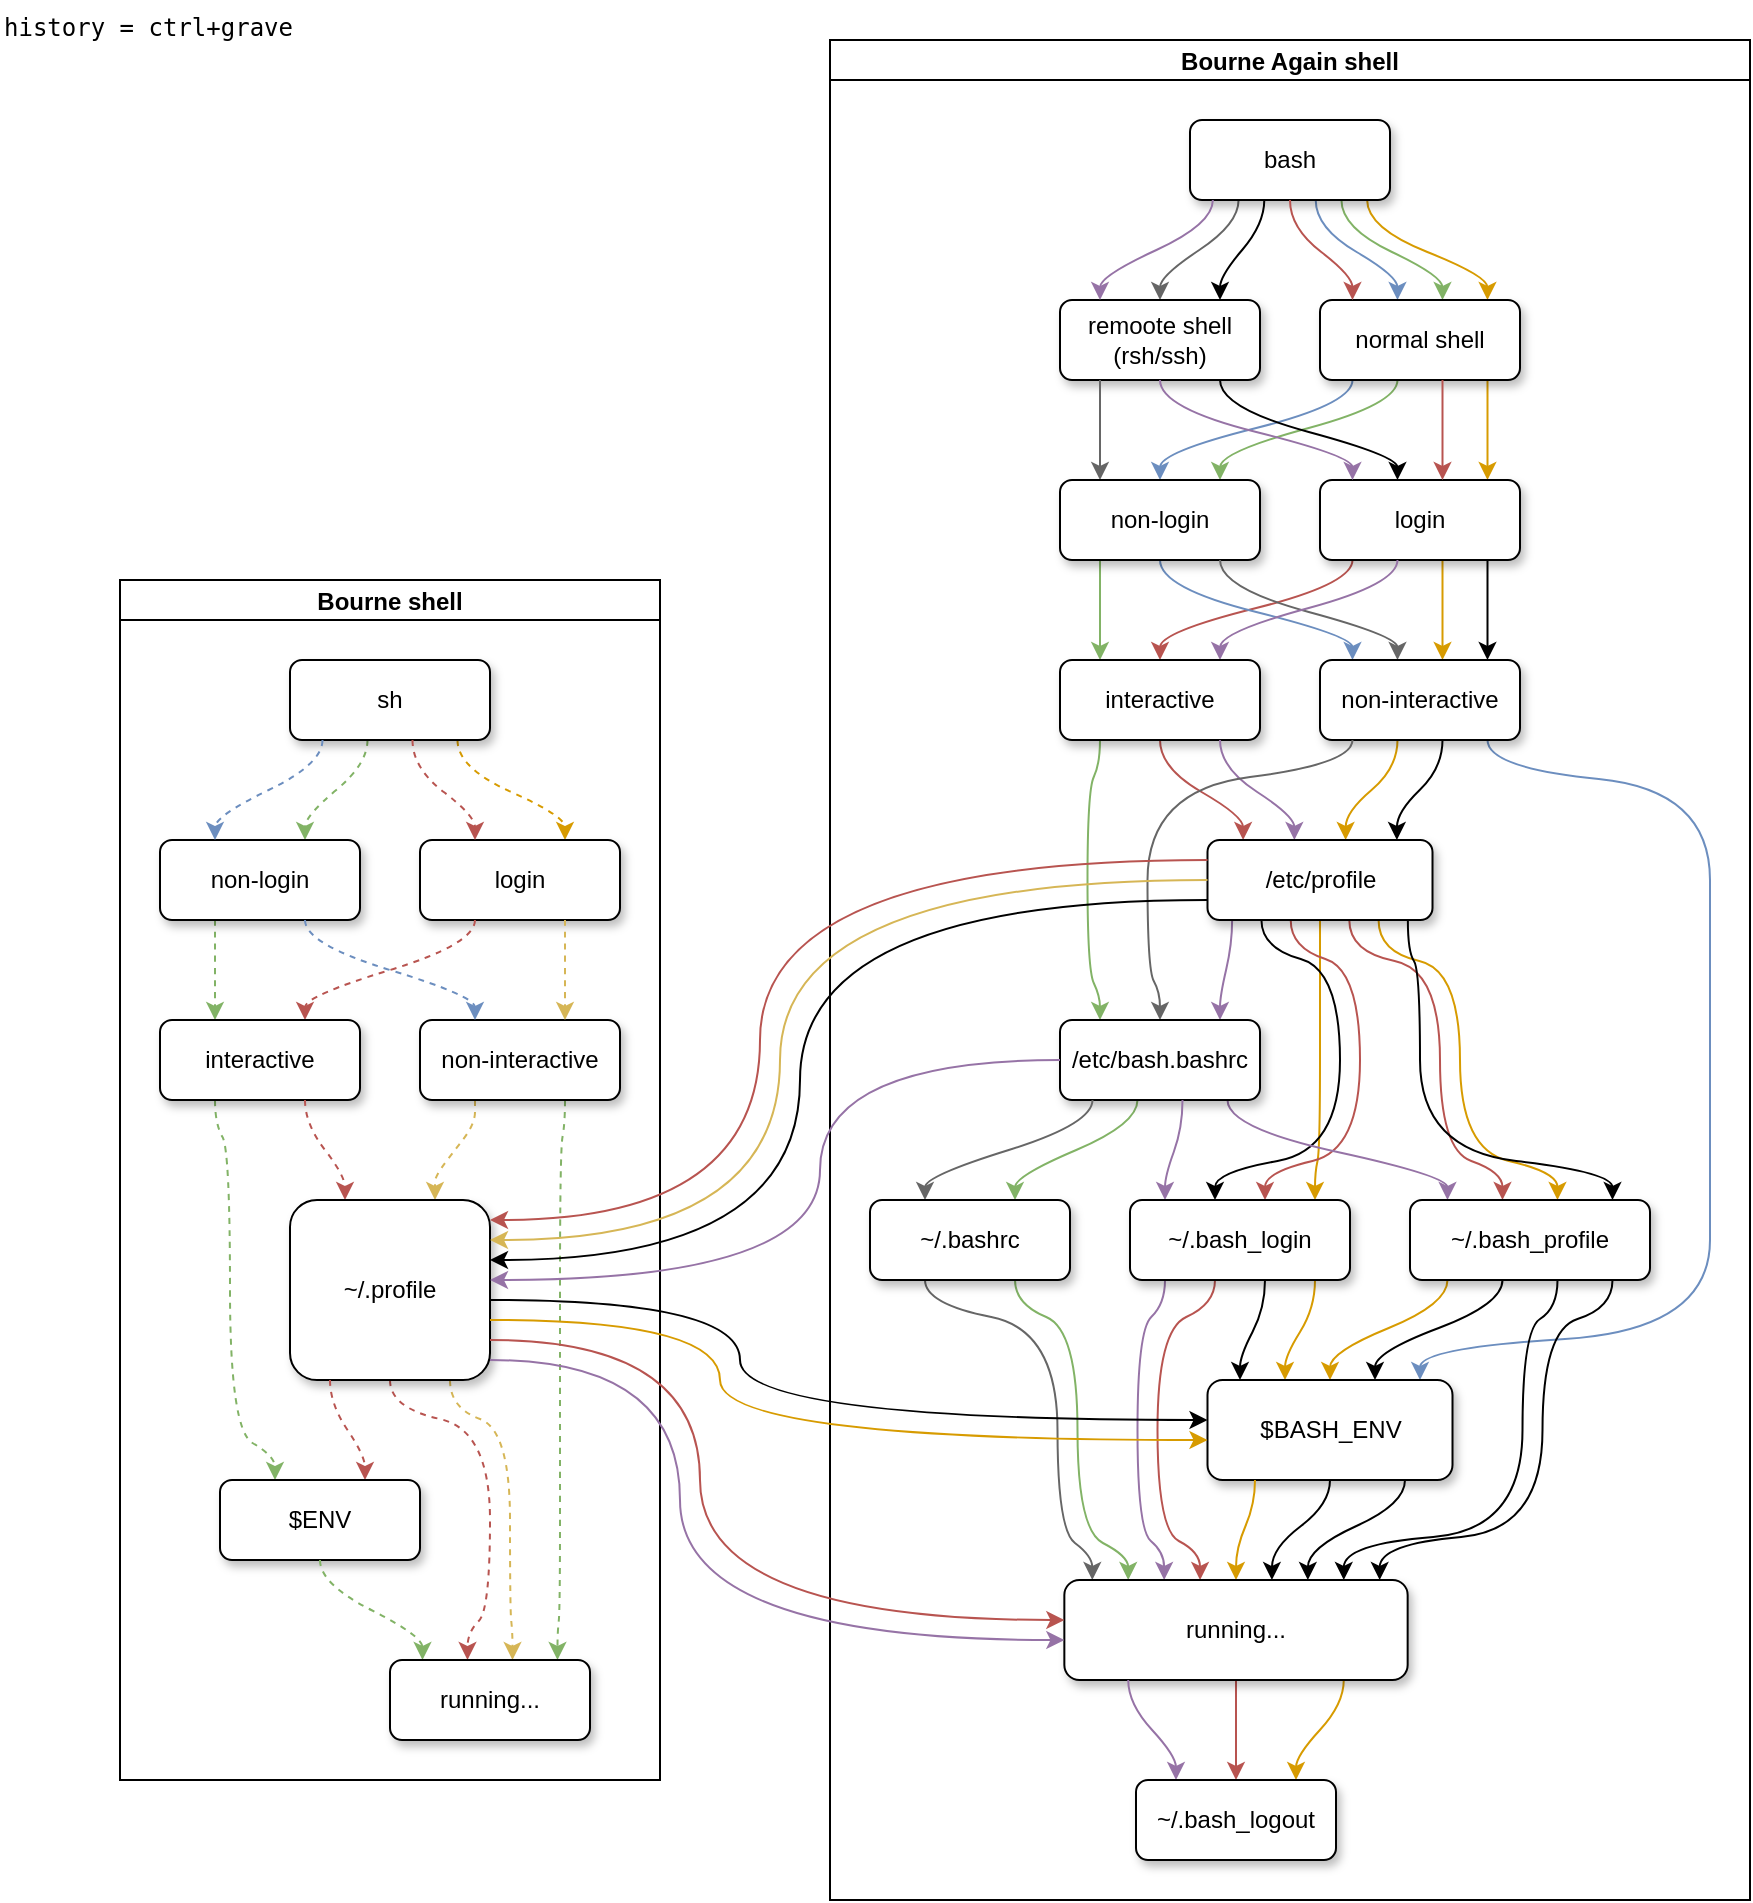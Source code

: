 <mxfile>
    <diagram id="Lv-_-L0VirUqEe9WQdkN" name="Page-1">
        <mxGraphModel dx="4520" dy="4205" grid="1" gridSize="10" guides="1" tooltips="1" connect="1" arrows="1" fold="1" page="1" pageScale="1" pageWidth="850" pageHeight="1100" math="0" shadow="0">
            <root>
                <mxCell id="0"/>
                <mxCell id="1" parent="0"/>
                <mxCell id="160" value="Bourne shell" style="swimlane;startSize=20;horizontal=1;childLayout=flowLayout;flowOrientation=north;resizable=0;interRankCellSpacing=50;containerType=tree;rounded=0;shadow=0;glass=0;sketch=0;gradientColor=none;" parent="1" vertex="1">
                    <mxGeometry x="70" y="300" width="270" height="600" as="geometry"/>
                </mxCell>
                <mxCell id="430" style="edgeStyle=orthogonalEdgeStyle;orthogonalLoop=1;jettySize=auto;html=1;noEdgeStyle=1;orthogonal=1;curved=1;fillColor=#ffe6cc;strokeColor=#d79b00;dashed=1;" parent="160" source="161" target="164" edge="1">
                    <mxGeometry relative="1" as="geometry">
                        <Array as="points">
                            <mxPoint x="168.75" y="94"/>
                            <mxPoint x="222.5" y="118"/>
                        </Array>
                    </mxGeometry>
                </mxCell>
                <mxCell id="431" style="edgeStyle=orthogonalEdgeStyle;orthogonalLoop=1;jettySize=auto;html=1;noEdgeStyle=1;orthogonal=1;curved=1;fillColor=#d5e8d4;strokeColor=#82b366;dashed=1;" parent="160" source="161" target="162" edge="1">
                    <mxGeometry relative="1" as="geometry">
                        <Array as="points">
                            <mxPoint x="123.75" y="92"/>
                            <mxPoint x="92.5" y="118"/>
                        </Array>
                    </mxGeometry>
                </mxCell>
                <mxCell id="161" value="sh" style="whiteSpace=wrap;html=1;rounded=1;shadow=1;" parent="160" vertex="1">
                    <mxGeometry x="85" y="40" width="100" height="40" as="geometry"/>
                </mxCell>
                <mxCell id="182" style="edgeStyle=orthogonalEdgeStyle;orthogonalLoop=1;jettySize=auto;html=1;noEdgeStyle=1;orthogonal=1;curved=1;shadow=0;fillColor=#d5e8d4;strokeColor=#82b366;dashed=1;" parent="160" source="162" target="170" edge="1">
                    <mxGeometry relative="1" as="geometry">
                        <Array as="points">
                            <mxPoint x="47.5" y="182"/>
                            <mxPoint x="47.5" y="208"/>
                        </Array>
                    </mxGeometry>
                </mxCell>
                <mxCell id="162" value="non-login" style="whiteSpace=wrap;html=1;rounded=1;shadow=1;" parent="160" vertex="1">
                    <mxGeometry x="20" y="130" width="100" height="40" as="geometry"/>
                </mxCell>
                <mxCell id="163" value="" style="html=1;curved=1;noEdgeStyle=1;orthogonal=1;shadow=0;fillColor=#dae8fc;strokeColor=#6c8ebf;dashed=1;" parent="160" source="161" target="162" edge="1">
                    <mxGeometry relative="1" as="geometry">
                        <Array as="points">
                            <mxPoint x="101.25" y="92"/>
                            <mxPoint x="47.5" y="118"/>
                        </Array>
                    </mxGeometry>
                </mxCell>
                <mxCell id="164" value="login" style="whiteSpace=wrap;html=1;rounded=1;shadow=1;" parent="160" vertex="1">
                    <mxGeometry x="150" y="130" width="100" height="40" as="geometry"/>
                </mxCell>
                <mxCell id="165" value="" style="html=1;curved=1;noEdgeStyle=1;orthogonal=1;shadow=0;fillColor=#f8cecc;strokeColor=#b85450;dashed=1;" parent="160" source="161" target="164" edge="1">
                    <mxGeometry relative="1" as="geometry">
                        <Array as="points">
                            <mxPoint x="146.25" y="94"/>
                            <mxPoint x="177.5" y="118"/>
                        </Array>
                    </mxGeometry>
                </mxCell>
                <mxCell id="178" style="edgeStyle=orthogonalEdgeStyle;orthogonalLoop=1;jettySize=auto;html=1;noEdgeStyle=1;orthogonal=1;curved=1;shadow=0;fillColor=#d5e8d4;strokeColor=#82b366;dashed=1;" parent="160" source="166" target="176" edge="1">
                    <mxGeometry relative="1" as="geometry">
                        <Array as="points">
                            <mxPoint x="222.5" y="272"/>
                            <mxPoint x="220" y="285"/>
                            <mxPoint x="220" y="425"/>
                            <mxPoint x="220" y="425"/>
                            <mxPoint x="220" y="515"/>
                            <mxPoint x="218.75" y="526"/>
                        </Array>
                    </mxGeometry>
                </mxCell>
                <mxCell id="298" style="edgeStyle=orthogonalEdgeStyle;rounded=1;orthogonalLoop=1;jettySize=auto;html=1;shadow=0;strokeWidth=1;noEdgeStyle=1;orthogonal=1;fillColor=#fff2cc;strokeColor=#d6b656;dashed=1;" parent="160" source="166" target="172" edge="1">
                    <mxGeometry relative="1" as="geometry">
                        <Array as="points">
                            <mxPoint x="177.5" y="272"/>
                            <mxPoint x="157.5" y="298"/>
                        </Array>
                    </mxGeometry>
                </mxCell>
                <mxCell id="166" value="non-interactive" style="whiteSpace=wrap;html=1;rounded=1;shadow=1;" parent="160" vertex="1">
                    <mxGeometry x="150" y="220" width="100" height="40" as="geometry"/>
                </mxCell>
                <mxCell id="167" value="" style="html=1;curved=1;noEdgeStyle=1;orthogonal=1;shadow=0;fillColor=#dae8fc;strokeColor=#6c8ebf;dashed=1;" parent="160" source="162" target="166" edge="1">
                    <mxGeometry relative="1" as="geometry">
                        <Array as="points">
                            <mxPoint x="92.5" y="182"/>
                            <mxPoint x="177.5" y="208"/>
                        </Array>
                    </mxGeometry>
                </mxCell>
                <mxCell id="168" value="" style="html=1;curved=1;noEdgeStyle=1;orthogonal=1;shadow=0;fillColor=#fff2cc;strokeColor=#d6b656;dashed=1;" parent="160" source="164" target="166" edge="1">
                    <mxGeometry relative="1" as="geometry">
                        <Array as="points">
                            <mxPoint x="222.5" y="182"/>
                            <mxPoint x="222.5" y="208"/>
                        </Array>
                    </mxGeometry>
                </mxCell>
                <mxCell id="169" value="" style="html=1;curved=1;noEdgeStyle=1;orthogonal=1;shadow=0;fillColor=#f8cecc;strokeColor=#b85450;dashed=1;" parent="160" source="164" target="170" edge="1">
                    <mxGeometry relative="1" as="geometry">
                        <mxPoint x="1817.5" y="3160" as="sourcePoint"/>
                        <Array as="points">
                            <mxPoint x="177.5" y="182"/>
                            <mxPoint x="92.5" y="208"/>
                        </Array>
                    </mxGeometry>
                </mxCell>
                <mxCell id="179" style="edgeStyle=orthogonalEdgeStyle;orthogonalLoop=1;jettySize=auto;html=1;noEdgeStyle=1;orthogonal=1;curved=1;shadow=0;fillColor=#d5e8d4;strokeColor=#82b366;dashed=1;" parent="160" source="170" target="174" edge="1">
                    <mxGeometry relative="1" as="geometry">
                        <Array as="points">
                            <mxPoint x="47.5" y="272"/>
                            <mxPoint x="55" y="285"/>
                            <mxPoint x="55" y="425"/>
                            <mxPoint x="77.5" y="438"/>
                        </Array>
                    </mxGeometry>
                </mxCell>
                <mxCell id="170" value="interactive" style="whiteSpace=wrap;html=1;rounded=1;shadow=1;" parent="160" vertex="1">
                    <mxGeometry x="20" y="220" width="100" height="40" as="geometry"/>
                </mxCell>
                <mxCell id="171" value="" style="html=1;curved=1;noEdgeStyle=1;orthogonal=1;shadow=0;fillColor=#f8cecc;strokeColor=#b85450;dashed=1;" parent="160" source="170" target="172" edge="1">
                    <mxGeometry relative="1" as="geometry">
                        <mxPoint x="1862.5" y="3210" as="sourcePoint"/>
                        <Array as="points">
                            <mxPoint x="92.5" y="272"/>
                            <mxPoint x="112.5" y="298"/>
                        </Array>
                    </mxGeometry>
                </mxCell>
                <mxCell id="180" style="edgeStyle=orthogonalEdgeStyle;orthogonalLoop=1;jettySize=auto;html=1;noEdgeStyle=1;orthogonal=1;curved=1;shadow=0;fillColor=#f8cecc;strokeColor=#b85450;dashed=1;" parent="160" source="172" target="176" edge="1">
                    <mxGeometry relative="1" as="geometry">
                        <Array as="points">
                            <mxPoint x="135" y="414"/>
                            <mxPoint x="185" y="425"/>
                            <mxPoint x="185" y="515"/>
                            <mxPoint x="173.75" y="526"/>
                        </Array>
                    </mxGeometry>
                </mxCell>
                <mxCell id="299" style="edgeStyle=orthogonalEdgeStyle;orthogonalLoop=1;jettySize=auto;html=1;shadow=0;strokeWidth=1;noEdgeStyle=1;orthogonal=1;curved=1;fillColor=#fff2cc;strokeColor=#d6b656;dashed=1;" parent="160" source="172" target="176" edge="1">
                    <mxGeometry relative="1" as="geometry">
                        <Array as="points">
                            <mxPoint x="165" y="414"/>
                            <mxPoint x="195" y="425"/>
                            <mxPoint x="195" y="515"/>
                            <mxPoint x="196.25" y="526"/>
                        </Array>
                    </mxGeometry>
                </mxCell>
                <mxCell id="172" value="~/.profile" style="whiteSpace=wrap;html=1;rounded=1;shadow=1;" parent="160" vertex="1">
                    <mxGeometry x="85" y="310" width="100" height="90" as="geometry"/>
                </mxCell>
                <mxCell id="173" value="" style="html=1;curved=1;noEdgeStyle=1;orthogonal=1;shadow=0;fillColor=#f8cecc;strokeColor=#b85450;dashed=1;" parent="160" source="172" target="174" edge="1">
                    <mxGeometry relative="1" as="geometry">
                        <mxPoint x="1800" y="3220" as="sourcePoint"/>
                        <Array as="points">
                            <mxPoint x="105" y="412"/>
                            <mxPoint x="122.5" y="438"/>
                        </Array>
                    </mxGeometry>
                </mxCell>
                <mxCell id="174" value="$ENV" style="whiteSpace=wrap;html=1;rounded=1;shadow=1;" parent="160" vertex="1">
                    <mxGeometry x="50" y="450" width="100" height="40" as="geometry"/>
                </mxCell>
                <mxCell id="175" value="" style="html=1;curved=1;noEdgeStyle=1;orthogonal=1;shadow=0;fillColor=#d5e8d4;strokeColor=#82b366;dashed=1;" parent="160" source="174" target="176" edge="1">
                    <mxGeometry relative="1" as="geometry">
                        <mxPoint x="1778.984" y="3270" as="sourcePoint"/>
                        <Array as="points">
                            <mxPoint x="100" y="502"/>
                            <mxPoint x="151.25" y="528"/>
                        </Array>
                    </mxGeometry>
                </mxCell>
                <mxCell id="176" value="running..." style="whiteSpace=wrap;html=1;rounded=1;shadow=1;" parent="160" vertex="1">
                    <mxGeometry x="135" y="540" width="100" height="40" as="geometry"/>
                </mxCell>
                <mxCell id="183" value="Bourne Again shell" style="swimlane;startSize=20;horizontal=1;childLayout=flowLayout;flowOrientation=north;resizable=0;interRankCellSpacing=50;containerType=tree;rounded=0;shadow=0;glass=0;sketch=0;labelBackgroundColor=none;flipH=0;flipV=0;strokeWidth=1;" parent="1" vertex="1">
                    <mxGeometry x="425" y="30" width="460" height="930" as="geometry"/>
                </mxCell>
                <mxCell id="221" style="edgeStyle=orthogonalEdgeStyle;orthogonalLoop=1;jettySize=auto;html=1;strokeWidth=1;noEdgeStyle=1;orthogonal=1;fillColor=#ffe6cc;strokeColor=#d79b00;curved=1;" parent="183" source="184" target="185" edge="1">
                    <mxGeometry relative="1" as="geometry">
                        <Array as="points">
                            <mxPoint x="268.571" y="94"/>
                            <mxPoint x="328.75" y="118"/>
                        </Array>
                    </mxGeometry>
                </mxCell>
                <mxCell id="222" style="edgeStyle=orthogonalEdgeStyle;orthogonalLoop=1;jettySize=auto;html=1;strokeWidth=1;noEdgeStyle=1;orthogonal=1;curved=1;" parent="183" source="184" target="187" edge="1">
                    <mxGeometry relative="1" as="geometry">
                        <Array as="points">
                            <mxPoint x="217.143" y="92"/>
                            <mxPoint x="195" y="118"/>
                        </Array>
                    </mxGeometry>
                </mxCell>
                <mxCell id="223" style="edgeStyle=orthogonalEdgeStyle;orthogonalLoop=1;jettySize=auto;html=1;strokeWidth=1;noEdgeStyle=1;orthogonal=1;fillColor=#f5f5f5;strokeColor=#666666;curved=1;" parent="183" source="184" target="187" edge="1">
                    <mxGeometry relative="1" as="geometry">
                        <Array as="points">
                            <mxPoint x="204.286" y="92"/>
                            <mxPoint x="165" y="118"/>
                        </Array>
                    </mxGeometry>
                </mxCell>
                <mxCell id="226" style="edgeStyle=orthogonalEdgeStyle;orthogonalLoop=1;jettySize=auto;html=1;strokeWidth=1;noEdgeStyle=1;orthogonal=1;fillColor=#d5e8d4;strokeColor=#82b366;curved=1;" parent="183" source="184" target="185" edge="1">
                    <mxGeometry relative="1" as="geometry">
                        <Array as="points">
                            <mxPoint x="255.714" y="94"/>
                            <mxPoint x="306.25" y="118"/>
                        </Array>
                    </mxGeometry>
                </mxCell>
                <mxCell id="227" style="edgeStyle=orthogonalEdgeStyle;orthogonalLoop=1;jettySize=auto;html=1;strokeWidth=1;noEdgeStyle=1;orthogonal=1;fillColor=#dae8fc;strokeColor=#6c8ebf;curved=1;" parent="183" source="184" target="185" edge="1">
                    <mxGeometry relative="1" as="geometry">
                        <Array as="points">
                            <mxPoint x="242.857" y="94"/>
                            <mxPoint x="283.75" y="118"/>
                        </Array>
                    </mxGeometry>
                </mxCell>
                <mxCell id="184" value="bash" style="whiteSpace=wrap;html=1;rounded=1;glass=0;sketch=0;shadow=1;" parent="183" vertex="1">
                    <mxGeometry x="180" y="40" width="100" height="40" as="geometry"/>
                </mxCell>
                <mxCell id="194" style="edgeStyle=orthogonalEdgeStyle;orthogonalLoop=1;jettySize=auto;html=1;noEdgeStyle=1;orthogonal=1;fillColor=#d5e8d4;strokeColor=#82b366;curved=1;" parent="183" source="185" target="193" edge="1">
                    <mxGeometry relative="1" as="geometry">
                        <Array as="points">
                            <mxPoint x="283.75" y="182"/>
                            <mxPoint x="195" y="206"/>
                        </Array>
                    </mxGeometry>
                </mxCell>
                <mxCell id="228" style="edgeStyle=orthogonalEdgeStyle;orthogonalLoop=1;jettySize=auto;html=1;strokeWidth=1;noEdgeStyle=1;orthogonal=1;fillColor=#ffe6cc;strokeColor=#d79b00;curved=1;" parent="183" source="185" target="189" edge="1">
                    <mxGeometry relative="1" as="geometry">
                        <Array as="points">
                            <mxPoint x="328.75" y="184"/>
                            <mxPoint x="328.75" y="206"/>
                        </Array>
                    </mxGeometry>
                </mxCell>
                <mxCell id="232" style="edgeStyle=orthogonalEdgeStyle;orthogonalLoop=1;jettySize=auto;html=1;strokeWidth=1;noEdgeStyle=1;orthogonal=1;fillColor=#dae8fc;strokeColor=#6c8ebf;curved=1;" parent="183" source="185" target="193" edge="1">
                    <mxGeometry relative="1" as="geometry">
                        <Array as="points">
                            <mxPoint x="261.25" y="182"/>
                            <mxPoint x="165" y="206"/>
                        </Array>
                    </mxGeometry>
                </mxCell>
                <mxCell id="185" value="normal shell" style="whiteSpace=wrap;html=1;rounded=1;glass=0;sketch=0;shadow=1;" parent="183" vertex="1">
                    <mxGeometry x="245" y="130" width="100" height="40" as="geometry"/>
                </mxCell>
                <mxCell id="186" value="" style="html=1;noEdgeStyle=1;orthogonal=1;fillColor=#f8cecc;strokeColor=#b85450;curved=1;" parent="183" source="184" target="185" edge="1">
                    <mxGeometry relative="1" as="geometry">
                        <Array as="points">
                            <mxPoint x="230" y="94"/>
                            <mxPoint x="261.25" y="118"/>
                        </Array>
                    </mxGeometry>
                </mxCell>
                <mxCell id="195" style="edgeStyle=orthogonalEdgeStyle;orthogonalLoop=1;jettySize=auto;html=1;noEdgeStyle=1;orthogonal=1;curved=1;" parent="183" source="187" target="189" edge="1">
                    <mxGeometry relative="1" as="geometry">
                        <Array as="points">
                            <mxPoint x="195" y="184"/>
                            <mxPoint x="283.75" y="208"/>
                        </Array>
                    </mxGeometry>
                </mxCell>
                <mxCell id="187" value="remoote shell (rsh/ssh)" style="whiteSpace=wrap;html=1;rounded=1;glass=0;sketch=0;shadow=1;" parent="183" vertex="1">
                    <mxGeometry x="115" y="130" width="100" height="40" as="geometry"/>
                </mxCell>
                <mxCell id="188" value="" style="html=1;noEdgeStyle=1;orthogonal=1;fillColor=#e1d5e7;strokeColor=#9673a6;curved=1;" parent="183" source="184" target="187" edge="1">
                    <mxGeometry relative="1" as="geometry">
                        <Array as="points">
                            <mxPoint x="191.429" y="92"/>
                            <mxPoint x="135" y="118"/>
                        </Array>
                    </mxGeometry>
                </mxCell>
                <mxCell id="255" style="edgeStyle=orthogonalEdgeStyle;orthogonalLoop=1;jettySize=auto;html=1;noEdgeStyle=1;orthogonal=1;curved=1;fillColor=#f8cecc;strokeColor=#b85450;" parent="183" source="189" target="236" edge="1">
                    <mxGeometry relative="1" as="geometry">
                        <Array as="points">
                            <mxPoint x="261.25" y="272"/>
                            <mxPoint x="165" y="296"/>
                        </Array>
                    </mxGeometry>
                </mxCell>
                <mxCell id="295" style="edgeStyle=orthogonalEdgeStyle;curved=1;orthogonalLoop=1;jettySize=auto;html=1;noEdgeStyle=1;orthogonal=1;" parent="183" source="189" target="234" edge="1">
                    <mxGeometry relative="1" as="geometry">
                        <Array as="points">
                            <mxPoint x="328.75" y="274"/>
                            <mxPoint x="328.75" y="296"/>
                        </Array>
                    </mxGeometry>
                </mxCell>
                <mxCell id="296" style="edgeStyle=orthogonalEdgeStyle;curved=1;orthogonalLoop=1;jettySize=auto;html=1;noEdgeStyle=1;orthogonal=1;fillColor=#ffe6cc;strokeColor=#d79b00;" parent="183" source="189" target="234" edge="1">
                    <mxGeometry relative="1" as="geometry">
                        <Array as="points">
                            <mxPoint x="306.25" y="274"/>
                            <mxPoint x="306.25" y="296"/>
                        </Array>
                    </mxGeometry>
                </mxCell>
                <mxCell id="189" value="login" style="whiteSpace=wrap;html=1;rounded=1;glass=0;sketch=0;shadow=1;" parent="183" vertex="1">
                    <mxGeometry x="245" y="220" width="100" height="40" as="geometry"/>
                </mxCell>
                <mxCell id="190" value="" style="html=1;noEdgeStyle=1;orthogonal=1;fillColor=#f8cecc;strokeColor=#b85450;curved=1;" parent="183" source="185" target="189" edge="1">
                    <mxGeometry relative="1" as="geometry">
                        <Array as="points">
                            <mxPoint x="306.25" y="184"/>
                            <mxPoint x="306.25" y="206"/>
                        </Array>
                    </mxGeometry>
                </mxCell>
                <mxCell id="191" value="" style="html=1;noEdgeStyle=1;orthogonal=1;fillColor=#e1d5e7;strokeColor=#9673a6;curved=1;" parent="183" source="187" target="189" edge="1">
                    <mxGeometry relative="1" as="geometry">
                        <Array as="points">
                            <mxPoint x="165" y="184"/>
                            <mxPoint x="261.25" y="208"/>
                        </Array>
                    </mxGeometry>
                </mxCell>
                <mxCell id="192" value="" style="html=1;noEdgeStyle=1;orthogonal=1;fillColor=#f5f5f5;strokeColor=#666666;curved=1;" parent="183" source="187" target="193" edge="1">
                    <mxGeometry relative="1" as="geometry">
                        <mxPoint x="4867.5" y="8710" as="sourcePoint"/>
                        <Array as="points">
                            <mxPoint x="135" y="182"/>
                            <mxPoint x="135" y="208"/>
                        </Array>
                    </mxGeometry>
                </mxCell>
                <mxCell id="254" style="edgeStyle=orthogonalEdgeStyle;orthogonalLoop=1;jettySize=auto;html=1;noEdgeStyle=1;orthogonal=1;curved=1;fillColor=#dae8fc;strokeColor=#6c8ebf;" parent="183" source="193" target="234" edge="1">
                    <mxGeometry relative="1" as="geometry">
                        <Array as="points">
                            <mxPoint x="165" y="274"/>
                            <mxPoint x="261.25" y="298"/>
                        </Array>
                    </mxGeometry>
                </mxCell>
                <mxCell id="297" style="edgeStyle=orthogonalEdgeStyle;curved=1;orthogonalLoop=1;jettySize=auto;html=1;noEdgeStyle=1;orthogonal=1;fillColor=#d5e8d4;strokeColor=#82b366;" parent="183" source="193" target="236" edge="1">
                    <mxGeometry relative="1" as="geometry">
                        <Array as="points">
                            <mxPoint x="135" y="272"/>
                            <mxPoint x="135" y="298"/>
                        </Array>
                    </mxGeometry>
                </mxCell>
                <mxCell id="193" value="non-login" style="whiteSpace=wrap;html=1;rounded=1;glass=0;sketch=0;shadow=1;" parent="183" vertex="1">
                    <mxGeometry x="115" y="220" width="100" height="40" as="geometry"/>
                </mxCell>
                <mxCell id="233" value="" style="html=1;noEdgeStyle=1;orthogonal=1;fillColor=#f5f5f5;strokeColor=#666666;curved=1;" parent="183" source="193" target="234" edge="1">
                    <mxGeometry relative="1" as="geometry">
                        <mxPoint x="4290" y="7760" as="sourcePoint"/>
                        <Array as="points">
                            <mxPoint x="195" y="274"/>
                            <mxPoint x="283.75" y="298"/>
                        </Array>
                    </mxGeometry>
                </mxCell>
                <mxCell id="263" style="edgeStyle=orthogonalEdgeStyle;orthogonalLoop=1;jettySize=auto;html=1;noEdgeStyle=1;orthogonal=1;curved=1;fillColor=#dae8fc;strokeColor=#6c8ebf;" parent="183" source="234" target="248" edge="1">
                    <mxGeometry relative="1" as="geometry">
                        <Array as="points">
                            <mxPoint x="328.75" y="364"/>
                            <mxPoint x="440" y="375"/>
                            <mxPoint x="440" y="465"/>
                            <mxPoint x="440" y="465"/>
                            <mxPoint x="440" y="555"/>
                            <mxPoint x="440" y="555"/>
                            <mxPoint x="440" y="645"/>
                            <mxPoint x="295" y="654"/>
                        </Array>
                    </mxGeometry>
                </mxCell>
                <mxCell id="279" style="edgeStyle=orthogonalEdgeStyle;curved=1;orthogonalLoop=1;jettySize=auto;html=1;noEdgeStyle=1;orthogonal=1;" parent="183" source="234" target="238" edge="1">
                    <mxGeometry relative="1" as="geometry">
                        <Array as="points">
                            <mxPoint x="306.25" y="364"/>
                            <mxPoint x="283.438" y="386"/>
                        </Array>
                    </mxGeometry>
                </mxCell>
                <mxCell id="280" style="edgeStyle=orthogonalEdgeStyle;curved=1;orthogonalLoop=1;jettySize=auto;html=1;noEdgeStyle=1;orthogonal=1;fillColor=#ffe6cc;strokeColor=#d79b00;" parent="183" source="234" target="238" edge="1">
                    <mxGeometry relative="1" as="geometry">
                        <Array as="points">
                            <mxPoint x="283.75" y="364"/>
                            <mxPoint x="257.812" y="386"/>
                        </Array>
                    </mxGeometry>
                </mxCell>
                <mxCell id="234" value="non-interactive" style="whiteSpace=wrap;html=1;rounded=1;glass=0;shadow=1;" parent="183" vertex="1">
                    <mxGeometry x="245" y="310" width="100" height="40" as="geometry"/>
                </mxCell>
                <mxCell id="235" value="" style="html=1;noEdgeStyle=1;orthogonal=1;fillColor=#e1d5e7;strokeColor=#9673a6;curved=1;" parent="183" source="189" target="236" edge="1">
                    <mxGeometry relative="1" as="geometry">
                        <mxPoint x="4210" y="7720" as="sourcePoint"/>
                        <Array as="points">
                            <mxPoint x="283.75" y="272"/>
                            <mxPoint x="195" y="296"/>
                        </Array>
                    </mxGeometry>
                </mxCell>
                <mxCell id="256" style="edgeStyle=orthogonalEdgeStyle;orthogonalLoop=1;jettySize=auto;html=1;noEdgeStyle=1;orthogonal=1;curved=1;fillColor=#f8cecc;strokeColor=#b85450;" parent="183" source="236" target="238" edge="1">
                    <mxGeometry relative="1" as="geometry">
                        <Array as="points">
                            <mxPoint x="165" y="364"/>
                            <mxPoint x="206.562" y="388"/>
                        </Array>
                    </mxGeometry>
                </mxCell>
                <mxCell id="281" style="edgeStyle=orthogonalEdgeStyle;curved=1;orthogonalLoop=1;jettySize=auto;html=1;noEdgeStyle=1;orthogonal=1;fillColor=#d5e8d4;strokeColor=#82b366;" parent="183" source="236" target="240" edge="1">
                    <mxGeometry relative="1" as="geometry">
                        <Array as="points">
                            <mxPoint x="135" y="362"/>
                            <mxPoint x="128.75" y="375"/>
                            <mxPoint x="128.75" y="465"/>
                            <mxPoint x="135" y="478"/>
                        </Array>
                    </mxGeometry>
                </mxCell>
                <mxCell id="236" value="interactive" style="whiteSpace=wrap;html=1;rounded=1;glass=0;shadow=1;" parent="183" vertex="1">
                    <mxGeometry x="115" y="310" width="100" height="40" as="geometry"/>
                </mxCell>
                <mxCell id="237" value="" style="html=1;noEdgeStyle=1;orthogonal=1;fillColor=#e1d5e7;strokeColor=#9673a6;curved=1;" parent="183" source="236" target="238" edge="1">
                    <mxGeometry relative="1" as="geometry">
                        <mxPoint x="4220" y="7770" as="sourcePoint"/>
                        <Array as="points">
                            <mxPoint x="195" y="364"/>
                            <mxPoint x="232.188" y="388"/>
                        </Array>
                    </mxGeometry>
                </mxCell>
                <mxCell id="260" style="edgeStyle=orthogonalEdgeStyle;orthogonalLoop=1;jettySize=auto;html=1;noEdgeStyle=1;orthogonal=1;curved=1;fillColor=#ffe6cc;strokeColor=#d79b00;" parent="183" source="238" target="242" edge="1">
                    <mxGeometry relative="1" as="geometry">
                        <Array as="points">
                            <mxPoint x="274.286" y="456"/>
                            <mxPoint x="315" y="465"/>
                            <mxPoint x="315" y="555"/>
                            <mxPoint x="363.75" y="566"/>
                        </Array>
                    </mxGeometry>
                </mxCell>
                <mxCell id="261" style="edgeStyle=orthogonalEdgeStyle;orthogonalLoop=1;jettySize=auto;html=1;noEdgeStyle=1;orthogonal=1;curved=1;fillColor=#f8cecc;strokeColor=#b85450;" parent="183" source="238" target="242" edge="1">
                    <mxGeometry relative="1" as="geometry">
                        <Array as="points">
                            <mxPoint x="259.643" y="456"/>
                            <mxPoint x="305" y="465"/>
                            <mxPoint x="305" y="555"/>
                            <mxPoint x="336.25" y="566"/>
                        </Array>
                    </mxGeometry>
                </mxCell>
                <mxCell id="282" style="edgeStyle=orthogonalEdgeStyle;curved=1;orthogonalLoop=1;jettySize=auto;html=1;noEdgeStyle=1;orthogonal=1;fillColor=#ffe6cc;strokeColor=#d79b00;" parent="183" source="238" target="244" edge="1">
                    <mxGeometry relative="1" as="geometry">
                        <Array as="points">
                            <mxPoint x="245" y="454"/>
                            <mxPoint x="245" y="465"/>
                            <mxPoint x="245" y="555"/>
                            <mxPoint x="242.5" y="566"/>
                        </Array>
                    </mxGeometry>
                </mxCell>
                <mxCell id="283" style="edgeStyle=orthogonalEdgeStyle;curved=1;orthogonalLoop=1;jettySize=auto;html=1;noEdgeStyle=1;orthogonal=1;fillColor=#f8cecc;strokeColor=#b85450;" parent="183" source="238" target="244" edge="1">
                    <mxGeometry relative="1" as="geometry">
                        <Array as="points">
                            <mxPoint x="230.357" y="454"/>
                            <mxPoint x="265" y="465"/>
                            <mxPoint x="265" y="555"/>
                            <mxPoint x="217.5" y="566"/>
                        </Array>
                    </mxGeometry>
                </mxCell>
                <mxCell id="284" style="edgeStyle=orthogonalEdgeStyle;curved=1;orthogonalLoop=1;jettySize=auto;html=1;noEdgeStyle=1;orthogonal=1;" parent="183" source="238" target="244" edge="1">
                    <mxGeometry relative="1" as="geometry">
                        <Array as="points">
                            <mxPoint x="215.714" y="454"/>
                            <mxPoint x="255" y="465"/>
                            <mxPoint x="255" y="555"/>
                            <mxPoint x="192.5" y="566"/>
                        </Array>
                    </mxGeometry>
                </mxCell>
                <mxCell id="285" style="edgeStyle=orthogonalEdgeStyle;curved=1;orthogonalLoop=1;jettySize=auto;html=1;noEdgeStyle=1;orthogonal=1;fillColor=#e1d5e7;strokeColor=#9673a6;" parent="183" source="238" target="240" edge="1">
                    <mxGeometry relative="1" as="geometry">
                        <Array as="points">
                            <mxPoint x="201.071" y="452"/>
                            <mxPoint x="195" y="478"/>
                        </Array>
                    </mxGeometry>
                </mxCell>
                <mxCell id="238" value="/etc/profile" style="whiteSpace=wrap;html=1;rounded=1;glass=0;shadow=1;" parent="183" vertex="1">
                    <mxGeometry x="188.75" y="400" width="112.5" height="40" as="geometry"/>
                </mxCell>
                <mxCell id="239" value="" style="html=1;noEdgeStyle=1;orthogonal=1;fillColor=#f5f5f5;strokeColor=#666666;curved=1;" parent="183" source="234" target="240" edge="1">
                    <mxGeometry relative="1" as="geometry">
                        <mxPoint x="4330" y="7730" as="sourcePoint"/>
                        <Array as="points">
                            <mxPoint x="261.25" y="362"/>
                            <mxPoint x="158.75" y="375"/>
                            <mxPoint x="158.75" y="465"/>
                            <mxPoint x="165" y="476"/>
                        </Array>
                    </mxGeometry>
                </mxCell>
                <mxCell id="289" style="edgeStyle=orthogonalEdgeStyle;curved=1;orthogonalLoop=1;jettySize=auto;html=1;noEdgeStyle=1;orthogonal=1;fillColor=#e1d5e7;strokeColor=#9673a6;" parent="183" source="240" target="242" edge="1">
                    <mxGeometry relative="1" as="geometry">
                        <Array as="points">
                            <mxPoint x="198.75" y="544"/>
                            <mxPoint x="308.75" y="568"/>
                        </Array>
                    </mxGeometry>
                </mxCell>
                <mxCell id="290" style="edgeStyle=orthogonalEdgeStyle;curved=1;orthogonalLoop=1;jettySize=auto;html=1;noEdgeStyle=1;orthogonal=1;fillColor=#d5e8d4;strokeColor=#82b366;" parent="183" source="240" target="246" edge="1">
                    <mxGeometry relative="1" as="geometry">
                        <Array as="points">
                            <mxPoint x="153.75" y="542"/>
                            <mxPoint x="92.5" y="568"/>
                        </Array>
                    </mxGeometry>
                </mxCell>
                <mxCell id="240" value="/etc/bash.bashrc" style="whiteSpace=wrap;html=1;rounded=1;glass=0;shadow=1;" parent="183" vertex="1">
                    <mxGeometry x="115" y="490" width="100" height="40" as="geometry"/>
                </mxCell>
                <mxCell id="241" value="" style="html=1;noEdgeStyle=1;orthogonal=1;curved=1;" parent="183" source="238" target="242" edge="1">
                    <mxGeometry relative="1" as="geometry">
                        <mxPoint x="4180" y="7780" as="sourcePoint"/>
                        <Array as="points">
                            <mxPoint x="288.929" y="456"/>
                            <mxPoint x="295" y="465"/>
                            <mxPoint x="295" y="555"/>
                            <mxPoint x="391.25" y="566"/>
                        </Array>
                    </mxGeometry>
                </mxCell>
                <mxCell id="291" style="edgeStyle=orthogonalEdgeStyle;curved=1;orthogonalLoop=1;jettySize=auto;html=1;noEdgeStyle=1;orthogonal=1;fillColor=#ffe6cc;strokeColor=#d79b00;" parent="183" source="242" target="248" edge="1">
                    <mxGeometry relative="1" as="geometry">
                        <Array as="points">
                            <mxPoint x="308.75" y="632"/>
                            <mxPoint x="250" y="656"/>
                        </Array>
                    </mxGeometry>
                </mxCell>
                <mxCell id="292" style="edgeStyle=orthogonalEdgeStyle;curved=1;orthogonalLoop=1;jettySize=auto;html=1;noEdgeStyle=1;orthogonal=1;" parent="183" source="242" target="248" edge="1">
                    <mxGeometry relative="1" as="geometry">
                        <Array as="points">
                            <mxPoint x="336.25" y="632"/>
                            <mxPoint x="272.5" y="656"/>
                        </Array>
                    </mxGeometry>
                </mxCell>
                <mxCell id="293" style="edgeStyle=orthogonalEdgeStyle;curved=1;orthogonalLoop=1;jettySize=auto;html=1;noEdgeStyle=1;orthogonal=1;" parent="183" source="242" target="250" edge="1">
                    <mxGeometry relative="1" as="geometry">
                        <Array as="points">
                            <mxPoint x="363.75" y="634"/>
                            <mxPoint x="346.25" y="645"/>
                            <mxPoint x="346.25" y="745"/>
                            <mxPoint x="256.883" y="752"/>
                        </Array>
                    </mxGeometry>
                </mxCell>
                <mxCell id="294" style="edgeStyle=orthogonalEdgeStyle;curved=1;orthogonalLoop=1;jettySize=auto;html=1;noEdgeStyle=1;orthogonal=1;" parent="183" source="242" target="250" edge="1">
                    <mxGeometry relative="1" as="geometry">
                        <Array as="points">
                            <mxPoint x="391.25" y="634"/>
                            <mxPoint x="356.25" y="645"/>
                            <mxPoint x="356.25" y="745"/>
                            <mxPoint x="274.844" y="752"/>
                        </Array>
                    </mxGeometry>
                </mxCell>
                <mxCell id="242" value="~/.bash_profile" style="whiteSpace=wrap;html=1;rounded=1;glass=0;shadow=1;" parent="183" vertex="1">
                    <mxGeometry x="290" y="580" width="120" height="40" as="geometry"/>
                </mxCell>
                <mxCell id="243" value="" style="html=1;noEdgeStyle=1;orthogonal=1;fillColor=#e1d5e7;strokeColor=#9673a6;curved=1;" parent="183" source="240" target="244" edge="1">
                    <mxGeometry relative="1" as="geometry">
                        <mxPoint x="4290" y="7740" as="sourcePoint"/>
                        <Array as="points">
                            <mxPoint x="176.25" y="544"/>
                            <mxPoint x="167.5" y="568"/>
                        </Array>
                    </mxGeometry>
                </mxCell>
                <mxCell id="262" style="edgeStyle=orthogonalEdgeStyle;orthogonalLoop=1;jettySize=auto;html=1;noEdgeStyle=1;orthogonal=1;curved=1;fillColor=#ffe6cc;strokeColor=#d79b00;" parent="183" source="244" target="248" edge="1">
                    <mxGeometry relative="1" as="geometry">
                        <Array as="points">
                            <mxPoint x="242.5" y="634"/>
                            <mxPoint x="227.5" y="658"/>
                        </Array>
                    </mxGeometry>
                </mxCell>
                <mxCell id="269" style="edgeStyle=orthogonalEdgeStyle;orthogonalLoop=1;jettySize=auto;html=1;noEdgeStyle=1;orthogonal=1;curved=1;fillColor=#e1d5e7;strokeColor=#9673a6;" parent="183" source="244" target="250" edge="1">
                    <mxGeometry relative="1" as="geometry">
                        <Array as="points">
                            <mxPoint x="167.5" y="632"/>
                            <mxPoint x="153.75" y="645"/>
                            <mxPoint x="153.75" y="745"/>
                            <mxPoint x="167.078" y="756"/>
                        </Array>
                    </mxGeometry>
                </mxCell>
                <mxCell id="270" style="edgeStyle=orthogonalEdgeStyle;orthogonalLoop=1;jettySize=auto;html=1;noEdgeStyle=1;orthogonal=1;curved=1;fillColor=#f8cecc;strokeColor=#b85450;" parent="183" source="244" target="250" edge="1">
                    <mxGeometry relative="1" as="geometry">
                        <Array as="points">
                            <mxPoint x="192.5" y="632"/>
                            <mxPoint x="163.75" y="645"/>
                            <mxPoint x="163.75" y="745"/>
                            <mxPoint x="185.039" y="756"/>
                        </Array>
                    </mxGeometry>
                </mxCell>
                <mxCell id="244" value="~/.bash_login" style="whiteSpace=wrap;html=1;rounded=1;glass=0;shadow=1;" parent="183" vertex="1">
                    <mxGeometry x="150" y="580" width="110" height="40" as="geometry"/>
                </mxCell>
                <mxCell id="245" value="" style="html=1;noEdgeStyle=1;orthogonal=1;fillColor=#f5f5f5;strokeColor=#666666;curved=1;" parent="183" source="240" target="246" edge="1">
                    <mxGeometry relative="1" as="geometry">
                        <mxPoint x="4270" y="7700" as="sourcePoint"/>
                        <Array as="points">
                            <mxPoint x="131.25" y="542"/>
                            <mxPoint x="47.5" y="568"/>
                        </Array>
                    </mxGeometry>
                </mxCell>
                <mxCell id="271" style="edgeStyle=orthogonalEdgeStyle;orthogonalLoop=1;jettySize=auto;html=1;noEdgeStyle=1;orthogonal=1;curved=1;fillColor=#f5f5f5;strokeColor=#666666;" parent="183" source="246" target="250" edge="1">
                    <mxGeometry relative="1" as="geometry">
                        <Array as="points">
                            <mxPoint x="47.5" y="632"/>
                            <mxPoint x="113.75" y="645"/>
                            <mxPoint x="113.75" y="745"/>
                            <mxPoint x="131.156" y="758"/>
                        </Array>
                    </mxGeometry>
                </mxCell>
                <mxCell id="272" style="edgeStyle=orthogonalEdgeStyle;orthogonalLoop=1;jettySize=auto;html=1;noEdgeStyle=1;orthogonal=1;curved=1;fillColor=#d5e8d4;strokeColor=#82b366;" parent="183" source="246" target="250" edge="1">
                    <mxGeometry relative="1" as="geometry">
                        <Array as="points">
                            <mxPoint x="92.5" y="632"/>
                            <mxPoint x="123.75" y="645"/>
                            <mxPoint x="123.75" y="745"/>
                            <mxPoint x="149.117" y="758"/>
                        </Array>
                    </mxGeometry>
                </mxCell>
                <mxCell id="246" value="~/.bashrc" style="whiteSpace=wrap;html=1;rounded=1;glass=0;shadow=1;" parent="183" vertex="1">
                    <mxGeometry x="20" y="580" width="100" height="40" as="geometry"/>
                </mxCell>
                <mxCell id="247" value="" style="html=1;noEdgeStyle=1;orthogonal=1;curved=1;" parent="183" source="244" target="248" edge="1">
                    <mxGeometry relative="1" as="geometry">
                        <mxPoint x="4292.5" y="7750" as="sourcePoint"/>
                        <Array as="points">
                            <mxPoint x="217.5" y="634"/>
                            <mxPoint x="205" y="658"/>
                        </Array>
                    </mxGeometry>
                </mxCell>
                <mxCell id="264" style="edgeStyle=orthogonalEdgeStyle;orthogonalLoop=1;jettySize=auto;html=1;noEdgeStyle=1;orthogonal=1;curved=1;" parent="183" source="248" target="250" edge="1">
                    <mxGeometry relative="1" as="geometry">
                        <Array as="points">
                            <mxPoint x="250" y="732"/>
                            <mxPoint x="220.961" y="754"/>
                        </Array>
                    </mxGeometry>
                </mxCell>
                <mxCell id="248" value="$BASH_ENV" style="whiteSpace=wrap;html=1;rounded=1;glass=0;shadow=1;" parent="183" vertex="1">
                    <mxGeometry x="188.75" y="670" width="122.5" height="50" as="geometry"/>
                </mxCell>
                <mxCell id="249" value="" style="html=1;noEdgeStyle=1;orthogonal=1;fillColor=#ffe6cc;strokeColor=#d79b00;curved=1;" parent="183" source="248" target="250" edge="1">
                    <mxGeometry relative="1" as="geometry">
                        <mxPoint x="4230" y="7800" as="sourcePoint"/>
                        <Array as="points">
                            <mxPoint x="212.5" y="732"/>
                            <mxPoint x="203" y="754"/>
                        </Array>
                    </mxGeometry>
                </mxCell>
                <mxCell id="266" style="edgeStyle=orthogonalEdgeStyle;orthogonalLoop=1;jettySize=auto;html=1;noEdgeStyle=1;orthogonal=1;curved=1;fillColor=#f8cecc;strokeColor=#b85450;" parent="183" source="250" target="252" edge="1">
                    <mxGeometry relative="1" as="geometry">
                        <Array as="points">
                            <mxPoint x="203" y="832"/>
                            <mxPoint x="203" y="858"/>
                        </Array>
                    </mxGeometry>
                </mxCell>
                <mxCell id="267" style="edgeStyle=orthogonalEdgeStyle;orthogonalLoop=1;jettySize=auto;html=1;noEdgeStyle=1;orthogonal=1;curved=1;fillColor=#ffe6cc;strokeColor=#d79b00;" parent="183" source="250" target="252" edge="1">
                    <mxGeometry relative="1" as="geometry">
                        <Array as="points">
                            <mxPoint x="256.883" y="832"/>
                            <mxPoint x="233" y="858"/>
                        </Array>
                    </mxGeometry>
                </mxCell>
                <mxCell id="250" value="running..." style="whiteSpace=wrap;html=1;rounded=1;glass=0;shadow=1;" parent="183" vertex="1">
                    <mxGeometry x="117.175" y="770" width="171.65" height="50" as="geometry"/>
                </mxCell>
                <mxCell id="251" value="" style="html=1;noEdgeStyle=1;orthogonal=1;fillColor=#e1d5e7;strokeColor=#9673a6;curved=1;" parent="183" source="250" target="252" edge="1">
                    <mxGeometry relative="1" as="geometry">
                        <mxPoint x="4210" y="7850" as="sourcePoint"/>
                        <Array as="points">
                            <mxPoint x="149.117" y="832"/>
                            <mxPoint x="173" y="858"/>
                        </Array>
                    </mxGeometry>
                </mxCell>
                <mxCell id="252" value="~/.bash_logout" style="whiteSpace=wrap;html=1;rounded=1;glass=0;shadow=1;" parent="183" vertex="1">
                    <mxGeometry x="153" y="870" width="100" height="40" as="geometry"/>
                </mxCell>
                <mxCell id="265" style="edgeStyle=orthogonalEdgeStyle;orthogonalLoop=1;jettySize=auto;html=1;noEdgeStyle=1;orthogonal=1;curved=1;" parent="183" source="248" target="250" edge="1">
                    <mxGeometry relative="1" as="geometry">
                        <Array as="points">
                            <mxPoint x="287.5" y="732"/>
                            <mxPoint x="238.922" y="754"/>
                        </Array>
                    </mxGeometry>
                </mxCell>
                <mxCell id="253" style="edgeStyle=orthogonalEdgeStyle;orthogonalLoop=1;jettySize=auto;html=1;strokeWidth=1;curved=1;fillColor=#fff2cc;strokeColor=#d6b656;" parent="1" source="238" target="172" edge="1">
                    <mxGeometry relative="1" as="geometry">
                        <Array as="points">
                            <mxPoint x="400" y="450"/>
                            <mxPoint x="400" y="630"/>
                        </Array>
                    </mxGeometry>
                </mxCell>
                <mxCell id="273" style="edgeStyle=orthogonalEdgeStyle;orthogonalLoop=1;jettySize=auto;html=1;curved=1;fillColor=#f8cecc;strokeColor=#b85450;" parent="1" source="172" target="250" edge="1">
                    <mxGeometry relative="1" as="geometry">
                        <Array as="points">
                            <mxPoint x="360" y="680"/>
                            <mxPoint x="360" y="820"/>
                        </Array>
                    </mxGeometry>
                </mxCell>
                <mxCell id="275" style="edgeStyle=orthogonalEdgeStyle;curved=1;orthogonalLoop=1;jettySize=auto;html=1;fillColor=#ffe6cc;strokeColor=#d79b00;" parent="1" source="172" target="248" edge="1">
                    <mxGeometry relative="1" as="geometry">
                        <Array as="points">
                            <mxPoint x="370" y="670"/>
                            <mxPoint x="370" y="730"/>
                        </Array>
                    </mxGeometry>
                </mxCell>
                <mxCell id="276" style="edgeStyle=orthogonalEdgeStyle;curved=1;orthogonalLoop=1;jettySize=auto;html=1;" parent="1" source="172" target="248" edge="1">
                    <mxGeometry relative="1" as="geometry">
                        <Array as="points">
                            <mxPoint x="380" y="660"/>
                            <mxPoint x="380" y="720"/>
                        </Array>
                    </mxGeometry>
                </mxCell>
                <mxCell id="277" style="edgeStyle=orthogonalEdgeStyle;curved=1;orthogonalLoop=1;jettySize=auto;html=1;fillColor=#e1d5e7;strokeColor=#9673a6;" parent="1" source="172" target="250" edge="1">
                    <mxGeometry relative="1" as="geometry">
                        <Array as="points">
                            <mxPoint x="350" y="690"/>
                            <mxPoint x="350" y="830"/>
                        </Array>
                    </mxGeometry>
                </mxCell>
                <mxCell id="286" style="edgeStyle=orthogonalEdgeStyle;curved=1;orthogonalLoop=1;jettySize=auto;html=1;fillColor=#f8cecc;strokeColor=#b85450;" parent="1" source="238" target="172" edge="1">
                    <mxGeometry relative="1" as="geometry">
                        <Array as="points">
                            <mxPoint x="390" y="440"/>
                            <mxPoint x="390" y="620"/>
                        </Array>
                    </mxGeometry>
                </mxCell>
                <mxCell id="287" style="edgeStyle=orthogonalEdgeStyle;curved=1;orthogonalLoop=1;jettySize=auto;html=1;" parent="1" source="238" target="172" edge="1">
                    <mxGeometry relative="1" as="geometry">
                        <Array as="points">
                            <mxPoint x="410" y="460"/>
                            <mxPoint x="410" y="640"/>
                        </Array>
                    </mxGeometry>
                </mxCell>
                <mxCell id="288" style="edgeStyle=orthogonalEdgeStyle;curved=1;orthogonalLoop=1;jettySize=auto;html=1;fillColor=#e1d5e7;strokeColor=#9673a6;" parent="1" source="240" target="172" edge="1">
                    <mxGeometry relative="1" as="geometry">
                        <Array as="points">
                            <mxPoint x="420" y="540"/>
                            <mxPoint x="420" y="650"/>
                        </Array>
                    </mxGeometry>
                </mxCell>
                <mxCell id="429" value="&lt;meta charset=&quot;utf-8&quot;&gt;&lt;code&gt;history = ctrl+grave&lt;/code&gt;" style="text;whiteSpace=wrap;html=1;fontColor=#000000;" parent="1" vertex="1">
                    <mxGeometry x="10" y="10" width="170" height="30" as="geometry"/>
                </mxCell>
            </root>
        </mxGraphModel>
    </diagram>
</mxfile>
